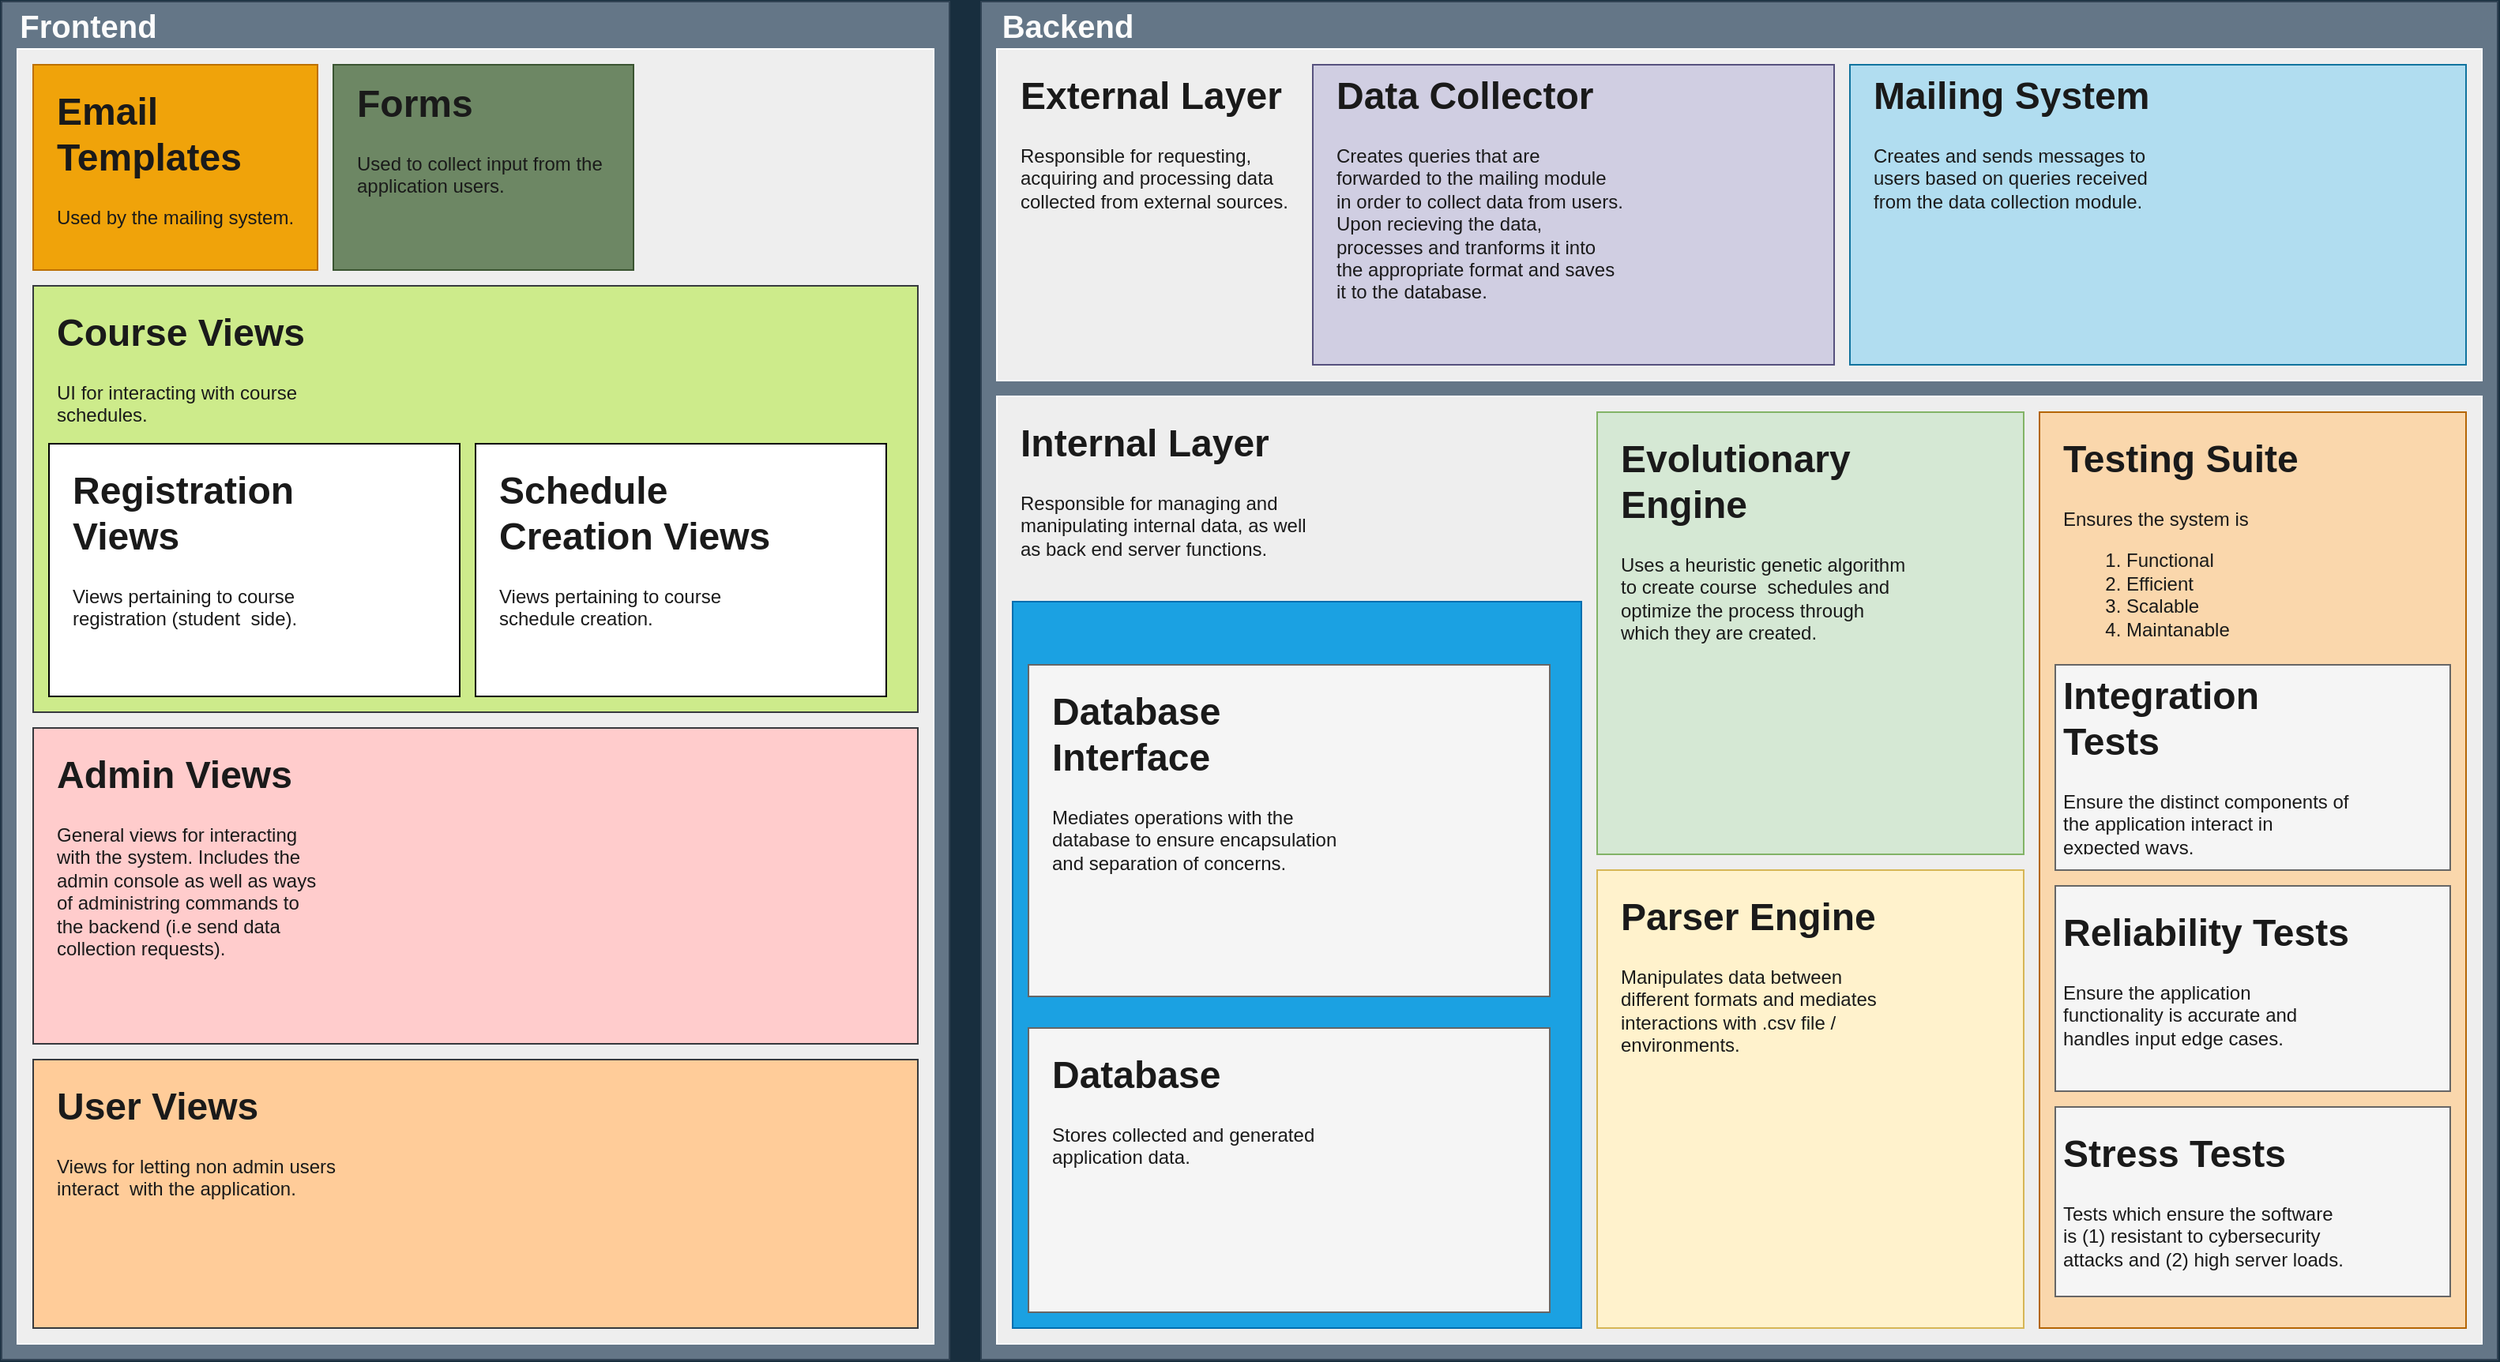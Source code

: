 <mxfile version="14.2.7" type="github">
  <diagram id="R2lEEEUBdFMjLlhIrx00" name="Page-1">
    <mxGraphModel dx="1673" dy="45" grid="1" gridSize="10" guides="1" tooltips="1" connect="1" arrows="1" fold="1" page="1" pageScale="1" pageWidth="1600" pageHeight="900" background="#182E3E" math="0" shadow="0" extFonts="Permanent Marker^https://fonts.googleapis.com/css?family=Permanent+Marker">
      <root>
        <mxCell id="0" />
        <mxCell id="1" parent="0" />
        <mxCell id="lrPJJsw6j4kh9ImwdUWu-14" value="" style="rounded=0;whiteSpace=wrap;html=1;strokeColor=#314354;fillColor=#647687;fontColor=#ffffff;" vertex="1" parent="1">
          <mxGeometry x="630" y="910" width="960" height="860" as="geometry" />
        </mxCell>
        <mxCell id="lrPJJsw6j4kh9ImwdUWu-7" value="" style="rounded=0;whiteSpace=wrap;html=1;strokeColor=#FFFFFF;fillColor=#EEEEEE;fontColor=#1A1A1A;" vertex="1" parent="1">
          <mxGeometry x="640" y="940" width="940" height="210" as="geometry" />
        </mxCell>
        <mxCell id="lrPJJsw6j4kh9ImwdUWu-8" value="" style="rounded=0;whiteSpace=wrap;html=1;strokeColor=#314354;fillColor=#647687;fontColor=#ffffff;" vertex="1" parent="1">
          <mxGeometry x="10" y="910" width="600" height="860" as="geometry" />
        </mxCell>
        <mxCell id="lrPJJsw6j4kh9ImwdUWu-9" value="" style="rounded=0;whiteSpace=wrap;html=1;strokeColor=#FFFFFF;fillColor=#EEEEEE;fontColor=#1A1A1A;" vertex="1" parent="1">
          <mxGeometry x="640" y="1160" width="940" height="600" as="geometry" />
        </mxCell>
        <mxCell id="lrPJJsw6j4kh9ImwdUWu-10" value="&lt;h1&gt;External Layer&lt;br&gt;&lt;/h1&gt;&lt;p&gt;Responsible for requesting, acquiring and processing data collected from external sources.&lt;/p&gt;" style="text;html=1;strokeColor=none;fillColor=none;spacing=5;spacingTop=-20;whiteSpace=wrap;overflow=hidden;rounded=0;fontColor=#1A1A1A;" vertex="1" parent="1">
          <mxGeometry x="650" y="950" width="190" height="120" as="geometry" />
        </mxCell>
        <mxCell id="lrPJJsw6j4kh9ImwdUWu-12" value="&lt;h1&gt;Internal Layer&lt;br&gt;&lt;/h1&gt;&lt;p&gt;Responsible for managing and manipulating internal data, as well as back end server functions.&lt;/p&gt;" style="text;html=1;strokeColor=none;fillColor=none;spacing=5;spacingTop=-20;whiteSpace=wrap;overflow=hidden;rounded=0;fontColor=#1A1A1A;" vertex="1" parent="1">
          <mxGeometry x="650" y="1170" width="190" height="120" as="geometry" />
        </mxCell>
        <mxCell id="lrPJJsw6j4kh9ImwdUWu-15" value="&lt;font style=&quot;font-size: 20px&quot; color=&quot;#FCFCFC&quot;&gt;&lt;b&gt;Backend&lt;/b&gt;&lt;/font&gt;" style="text;html=1;strokeColor=none;fillColor=none;align=center;verticalAlign=middle;whiteSpace=wrap;rounded=0;fontColor=#1A1A1A;" vertex="1" parent="1">
          <mxGeometry x="640" y="910" width="90" height="30" as="geometry" />
        </mxCell>
        <mxCell id="lrPJJsw6j4kh9ImwdUWu-16" value="" style="rounded=0;whiteSpace=wrap;html=1;fillColor=#d0cee2;strokeColor=#56517e;" vertex="1" parent="1">
          <mxGeometry x="840" y="950" width="330" height="190" as="geometry" />
        </mxCell>
        <mxCell id="lrPJJsw6j4kh9ImwdUWu-17" value="" style="rounded=0;whiteSpace=wrap;html=1;fillColor=#b1ddf0;strokeColor=#10739e;" vertex="1" parent="1">
          <mxGeometry x="1180" y="950" width="390" height="190" as="geometry" />
        </mxCell>
        <mxCell id="lrPJJsw6j4kh9ImwdUWu-18" value="&lt;h1&gt;Data Collector&lt;br&gt;&lt;/h1&gt;&lt;p&gt;Creates queries that are forwarded to the mailing module in order to collect data from users. Upon recieving the data, processes and tranforms it into the appropriate format and saves it to the database.&lt;br&gt;&lt;/p&gt;" style="text;html=1;strokeColor=none;fillColor=none;spacing=5;spacingTop=-20;whiteSpace=wrap;overflow=hidden;rounded=0;fontColor=#1A1A1A;" vertex="1" parent="1">
          <mxGeometry x="850" y="950" width="190" height="200" as="geometry" />
        </mxCell>
        <mxCell id="lrPJJsw6j4kh9ImwdUWu-19" value="&lt;h1&gt;Mailing System&lt;br&gt;&lt;/h1&gt;&lt;p&gt;Creates and sends messages to users based on queries received from the data collection module.&lt;/p&gt;" style="text;html=1;strokeColor=none;fillColor=none;spacing=5;spacingTop=-20;whiteSpace=wrap;overflow=hidden;rounded=0;fontColor=#1A1A1A;" vertex="1" parent="1">
          <mxGeometry x="1190" y="950" width="190" height="120" as="geometry" />
        </mxCell>
        <mxCell id="lrPJJsw6j4kh9ImwdUWu-20" value="" style="rounded=0;whiteSpace=wrap;html=1;strokeColor=#b46504;fillColor=#fad7ac;" vertex="1" parent="1">
          <mxGeometry x="1300" y="1170" width="270" height="580" as="geometry" />
        </mxCell>
        <mxCell id="lrPJJsw6j4kh9ImwdUWu-21" value="" style="rounded=0;whiteSpace=wrap;html=1;strokeColor=#82b366;fillColor=#d5e8d4;" vertex="1" parent="1">
          <mxGeometry x="1020" y="1170" width="270" height="280" as="geometry" />
        </mxCell>
        <mxCell id="lrPJJsw6j4kh9ImwdUWu-22" value="" style="rounded=0;whiteSpace=wrap;html=1;strokeColor=#006EAF;fillColor=#1ba1e2;fontColor=#ffffff;" vertex="1" parent="1">
          <mxGeometry x="650" y="1290" width="360" height="460" as="geometry" />
        </mxCell>
        <mxCell id="lrPJJsw6j4kh9ImwdUWu-23" value="" style="rounded=0;whiteSpace=wrap;html=1;strokeColor=#d6b656;fillColor=#fff2cc;" vertex="1" parent="1">
          <mxGeometry x="1020" y="1460" width="270" height="290" as="geometry" />
        </mxCell>
        <mxCell id="lrPJJsw6j4kh9ImwdUWu-24" value="&lt;h1&gt;Evolutionary Engine&lt;br&gt;&lt;/h1&gt;&lt;p&gt;Uses a heuristic genetic algorithm to create course&amp;nbsp; schedules and optimize the process through which they are created.&lt;/p&gt;" style="text;html=1;strokeColor=none;fillColor=none;spacing=5;spacingTop=-20;whiteSpace=wrap;overflow=hidden;rounded=0;fontColor=#1A1A1A;" vertex="1" parent="1">
          <mxGeometry x="1030" y="1180" width="190" height="190" as="geometry" />
        </mxCell>
        <mxCell id="lrPJJsw6j4kh9ImwdUWu-25" value="&lt;h1&gt;Parser Engine&lt;br&gt;&lt;/h1&gt;&lt;p&gt;Manipulates data between different formats and mediates interactions with .csv file / environments.&lt;/p&gt;" style="text;html=1;strokeColor=none;fillColor=none;spacing=5;spacingTop=-20;whiteSpace=wrap;overflow=hidden;rounded=0;fontColor=#1A1A1A;" vertex="1" parent="1">
          <mxGeometry x="1030" y="1470" width="190" height="120" as="geometry" />
        </mxCell>
        <mxCell id="lrPJJsw6j4kh9ImwdUWu-26" value="&lt;h1&gt;Testing Suite&lt;br&gt;&lt;/h1&gt;&lt;div&gt;Ensures the system is &lt;br&gt;&lt;/div&gt;&lt;div&gt;&lt;ol&gt;&lt;li&gt;Functional&lt;/li&gt;&lt;li&gt;Efficient&lt;/li&gt;&lt;li&gt;Scalable&lt;/li&gt;&lt;li&gt;Maintanable&lt;/li&gt;&lt;/ol&gt;&lt;br&gt;&lt;/div&gt;" style="text;html=1;strokeColor=none;fillColor=none;spacing=5;spacingTop=-20;whiteSpace=wrap;overflow=hidden;rounded=0;fontColor=#1A1A1A;" vertex="1" parent="1">
          <mxGeometry x="1310" y="1180" width="190" height="140" as="geometry" />
        </mxCell>
        <mxCell id="lrPJJsw6j4kh9ImwdUWu-27" value="" style="rounded=0;whiteSpace=wrap;html=1;strokeColor=#666666;fillColor=#f5f5f5;fontColor=#333333;" vertex="1" parent="1">
          <mxGeometry x="1310" y="1330" width="250" height="130" as="geometry" />
        </mxCell>
        <mxCell id="lrPJJsw6j4kh9ImwdUWu-28" value="" style="rounded=0;whiteSpace=wrap;html=1;strokeColor=#666666;fillColor=#f5f5f5;fontColor=#333333;" vertex="1" parent="1">
          <mxGeometry x="1310" y="1470" width="250" height="130" as="geometry" />
        </mxCell>
        <mxCell id="lrPJJsw6j4kh9ImwdUWu-29" value="" style="rounded=0;whiteSpace=wrap;html=1;strokeColor=#666666;fillColor=#f5f5f5;fontColor=#333333;" vertex="1" parent="1">
          <mxGeometry x="1310" y="1610" width="250" height="120" as="geometry" />
        </mxCell>
        <mxCell id="lrPJJsw6j4kh9ImwdUWu-31" value="&lt;h1&gt;Integration Tests&lt;br&gt;&lt;/h1&gt;&lt;p&gt;Ensure the distinct components of the application interact in expected ways.&lt;/p&gt;" style="text;html=1;strokeColor=none;fillColor=none;spacing=5;spacingTop=-20;whiteSpace=wrap;overflow=hidden;rounded=0;fontColor=#1A1A1A;" vertex="1" parent="1">
          <mxGeometry x="1310" y="1330" width="190" height="120" as="geometry" />
        </mxCell>
        <mxCell id="lrPJJsw6j4kh9ImwdUWu-32" value="&lt;h1&gt;Reliability Tests&lt;br&gt;&lt;/h1&gt;&lt;p&gt;Ensure the application functionality is accurate and handles input edge cases.&lt;/p&gt;" style="text;html=1;strokeColor=none;fillColor=none;spacing=5;spacingTop=-20;whiteSpace=wrap;overflow=hidden;rounded=0;fontColor=#1A1A1A;" vertex="1" parent="1">
          <mxGeometry x="1310" y="1480" width="190" height="120" as="geometry" />
        </mxCell>
        <mxCell id="lrPJJsw6j4kh9ImwdUWu-33" value="&lt;h1&gt;Stress Tests&lt;br&gt;&lt;/h1&gt;&lt;p&gt;Tests which ensure the software is (1) resistant to cybersecurity attacks and (2) high server loads.&lt;/p&gt;" style="text;html=1;strokeColor=none;fillColor=none;spacing=5;spacingTop=-20;whiteSpace=wrap;overflow=hidden;rounded=0;fontColor=#1A1A1A;" vertex="1" parent="1">
          <mxGeometry x="1310" y="1620" width="190" height="120" as="geometry" />
        </mxCell>
        <mxCell id="lrPJJsw6j4kh9ImwdUWu-34" value="" style="rounded=0;whiteSpace=wrap;html=1;fillColor=#f5f5f5;strokeColor=#666666;fontColor=#333333;" vertex="1" parent="1">
          <mxGeometry x="660" y="1330" width="330" height="210" as="geometry" />
        </mxCell>
        <mxCell id="lrPJJsw6j4kh9ImwdUWu-35" value="" style="rounded=0;whiteSpace=wrap;html=1;strokeColor=#666666;fillColor=#f5f5f5;fontColor=#333333;" vertex="1" parent="1">
          <mxGeometry x="660" y="1560" width="330" height="180" as="geometry" />
        </mxCell>
        <mxCell id="lrPJJsw6j4kh9ImwdUWu-36" value="&lt;h1&gt;Database Interface&lt;br&gt;&lt;/h1&gt;&lt;p&gt;Mediates operations with the database to ensure encapsulation and separation of concerns.&lt;/p&gt;" style="text;html=1;strokeColor=none;fillColor=none;spacing=5;spacingTop=-20;whiteSpace=wrap;overflow=hidden;rounded=0;fontColor=#1A1A1A;" vertex="1" parent="1">
          <mxGeometry x="670" y="1340" width="190" height="150" as="geometry" />
        </mxCell>
        <mxCell id="lrPJJsw6j4kh9ImwdUWu-37" value="&lt;h1&gt;Database&lt;/h1&gt;&lt;p&gt;Stores collected and generated application data.&lt;br&gt;&lt;/p&gt;" style="text;html=1;strokeColor=none;fillColor=none;spacing=5;spacingTop=-20;whiteSpace=wrap;overflow=hidden;rounded=0;fontColor=#1A1A1A;" vertex="1" parent="1">
          <mxGeometry x="670" y="1570" width="190" height="120" as="geometry" />
        </mxCell>
        <mxCell id="lrPJJsw6j4kh9ImwdUWu-38" value="" style="rounded=0;whiteSpace=wrap;html=1;strokeColor=#FFFFFF;fillColor=#EEEEEE;fontColor=#1A1A1A;" vertex="1" parent="1">
          <mxGeometry x="20" y="940" width="580" height="820" as="geometry" />
        </mxCell>
        <mxCell id="lrPJJsw6j4kh9ImwdUWu-41" value="&lt;font style=&quot;font-size: 20px&quot; color=&quot;#FCFCFC&quot;&gt;&lt;b&gt;Frontend&lt;/b&gt;&lt;/font&gt;" style="text;html=1;strokeColor=none;fillColor=none;align=center;verticalAlign=middle;whiteSpace=wrap;rounded=0;fontColor=#1A1A1A;" vertex="1" parent="1">
          <mxGeometry x="20" y="910" width="90" height="30" as="geometry" />
        </mxCell>
        <mxCell id="lrPJJsw6j4kh9ImwdUWu-42" value="" style="rounded=0;whiteSpace=wrap;html=1;strokeColor=#BD7000;fillColor=#f0a30a;fontColor=#ffffff;" vertex="1" parent="1">
          <mxGeometry x="30" y="950" width="180" height="130" as="geometry" />
        </mxCell>
        <mxCell id="lrPJJsw6j4kh9ImwdUWu-43" value="" style="rounded=0;whiteSpace=wrap;html=1;strokeColor=#36393d;fillColor=#cdeb8b;" vertex="1" parent="1">
          <mxGeometry x="30" y="1090" width="560" height="270" as="geometry" />
        </mxCell>
        <mxCell id="lrPJJsw6j4kh9ImwdUWu-44" value="" style="rounded=0;whiteSpace=wrap;html=1;strokeColor=#36393d;fillColor=#ffcccc;" vertex="1" parent="1">
          <mxGeometry x="30" y="1370" width="560" height="200" as="geometry" />
        </mxCell>
        <mxCell id="lrPJJsw6j4kh9ImwdUWu-45" value="" style="rounded=0;whiteSpace=wrap;html=1;strokeColor=#36393d;fillColor=#ffcc99;" vertex="1" parent="1">
          <mxGeometry x="30" y="1580" width="560" height="170" as="geometry" />
        </mxCell>
        <mxCell id="lrPJJsw6j4kh9ImwdUWu-46" value="&lt;h1&gt;Email Templates&lt;br&gt;&lt;/h1&gt;&lt;p&gt;Used by the mailing system.&lt;br&gt;&lt;/p&gt;" style="text;html=1;strokeColor=none;fillColor=none;spacing=5;spacingTop=-20;whiteSpace=wrap;overflow=hidden;rounded=0;fontColor=#1A1A1A;" vertex="1" parent="1">
          <mxGeometry x="40" y="960" width="190" height="120" as="geometry" />
        </mxCell>
        <mxCell id="lrPJJsw6j4kh9ImwdUWu-47" value="" style="rounded=0;whiteSpace=wrap;html=1;strokeColor=#3A5431;fillColor=#6d8764;fontColor=#ffffff;" vertex="1" parent="1">
          <mxGeometry x="220" y="950" width="190" height="130" as="geometry" />
        </mxCell>
        <mxCell id="lrPJJsw6j4kh9ImwdUWu-48" value="&lt;h1&gt;Forms&lt;/h1&gt;&lt;p&gt;Used to collect input from the application users.&lt;br&gt;&lt;/p&gt;" style="text;html=1;strokeColor=none;fillColor=none;spacing=5;spacingTop=-20;whiteSpace=wrap;overflow=hidden;rounded=0;fontColor=#1A1A1A;" vertex="1" parent="1">
          <mxGeometry x="230" y="955" width="190" height="120" as="geometry" />
        </mxCell>
        <mxCell id="lrPJJsw6j4kh9ImwdUWu-49" value="&lt;h1&gt;Course Views&lt;br&gt;&lt;/h1&gt;&lt;p&gt;UI for interacting with course schedules.&lt;/p&gt;" style="text;html=1;strokeColor=none;fillColor=none;spacing=5;spacingTop=-20;whiteSpace=wrap;overflow=hidden;rounded=0;fontColor=#1A1A1A;" vertex="1" parent="1">
          <mxGeometry x="40" y="1100" width="190" height="120" as="geometry" />
        </mxCell>
        <mxCell id="lrPJJsw6j4kh9ImwdUWu-50" value="" style="rounded=0;whiteSpace=wrap;html=1;" vertex="1" parent="1">
          <mxGeometry x="40" y="1190" width="260" height="160" as="geometry" />
        </mxCell>
        <mxCell id="lrPJJsw6j4kh9ImwdUWu-51" value="&lt;h1&gt;Registration Views&lt;br&gt;&lt;/h1&gt;&lt;p&gt;Views pertaining to course registration (student&amp;nbsp; side).&lt;br&gt;&lt;/p&gt;" style="text;html=1;strokeColor=none;fillColor=none;spacing=5;spacingTop=-20;whiteSpace=wrap;overflow=hidden;rounded=0;fontColor=#1A1A1A;" vertex="1" parent="1">
          <mxGeometry x="50" y="1200" width="190" height="120" as="geometry" />
        </mxCell>
        <mxCell id="lrPJJsw6j4kh9ImwdUWu-52" value="" style="rounded=0;whiteSpace=wrap;html=1;" vertex="1" parent="1">
          <mxGeometry x="310" y="1190" width="260" height="160" as="geometry" />
        </mxCell>
        <mxCell id="lrPJJsw6j4kh9ImwdUWu-53" value="&lt;h1&gt;Schedule Creation Views&lt;br&gt;&lt;/h1&gt;&lt;p&gt;Views pertaining to course schedule creation.&lt;br&gt;&lt;/p&gt;" style="text;html=1;strokeColor=none;fillColor=none;spacing=5;spacingTop=-20;whiteSpace=wrap;overflow=hidden;rounded=0;fontColor=#1A1A1A;" vertex="1" parent="1">
          <mxGeometry x="320" y="1200" width="190" height="150" as="geometry" />
        </mxCell>
        <mxCell id="lrPJJsw6j4kh9ImwdUWu-54" value="&lt;h1&gt;Admin Views&lt;br&gt;&lt;/h1&gt;General views for interacting with the system. Includes the admin console as well as ways of administring commands to the backend (i.e send data collection requests)." style="text;html=1;strokeColor=none;fillColor=none;spacing=5;spacingTop=-20;whiteSpace=wrap;overflow=hidden;rounded=0;fontColor=#1A1A1A;" vertex="1" parent="1">
          <mxGeometry x="40" y="1380" width="180" height="150" as="geometry" />
        </mxCell>
        <mxCell id="lrPJJsw6j4kh9ImwdUWu-55" value="&lt;h1&gt;User Views&lt;br&gt;&lt;/h1&gt;&lt;p&gt;Views for letting non admin users interact&amp;nbsp; with the application.&lt;br&gt;&lt;/p&gt;" style="text;html=1;strokeColor=none;fillColor=none;spacing=5;spacingTop=-20;whiteSpace=wrap;overflow=hidden;rounded=0;fontColor=#1A1A1A;" vertex="1" parent="1">
          <mxGeometry x="40" y="1590" width="190" height="120" as="geometry" />
        </mxCell>
      </root>
    </mxGraphModel>
  </diagram>
</mxfile>
